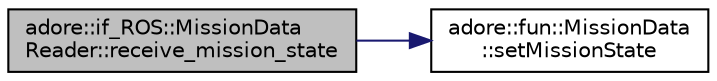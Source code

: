 digraph "adore::if_ROS::MissionDataReader::receive_mission_state"
{
 // LATEX_PDF_SIZE
  edge [fontname="Helvetica",fontsize="10",labelfontname="Helvetica",labelfontsize="10"];
  node [fontname="Helvetica",fontsize="10",shape=record];
  rankdir="LR";
  Node1 [label="adore::if_ROS::MissionData\lReader::receive_mission_state",height=0.2,width=0.4,color="black", fillcolor="grey75", style="filled", fontcolor="black",tooltip=" "];
  Node1 -> Node2 [color="midnightblue",fontsize="10",style="solid",fontname="Helvetica"];
  Node2 [label="adore::fun::MissionData\l::setMissionState",height=0.2,width=0.4,color="black", fillcolor="white", style="filled",URL="$classadore_1_1fun_1_1MissionData.html#a4b393468d2f7c326fd4549f4fb07fb79",tooltip=" "];
}
